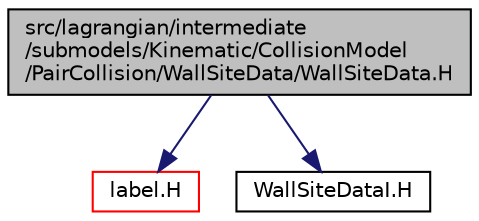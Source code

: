 digraph "src/lagrangian/intermediate/submodels/Kinematic/CollisionModel/PairCollision/WallSiteData/WallSiteData.H"
{
  bgcolor="transparent";
  edge [fontname="Helvetica",fontsize="10",labelfontname="Helvetica",labelfontsize="10"];
  node [fontname="Helvetica",fontsize="10",shape=record];
  Node1 [label="src/lagrangian/intermediate\l/submodels/Kinematic/CollisionModel\l/PairCollision/WallSiteData/WallSiteData.H",height=0.2,width=0.4,color="black", fillcolor="grey75", style="filled", fontcolor="black"];
  Node1 -> Node2 [color="midnightblue",fontsize="10",style="solid",fontname="Helvetica"];
  Node2 [label="label.H",height=0.2,width=0.4,color="red",URL="$a09222.html"];
  Node1 -> Node3 [color="midnightblue",fontsize="10",style="solid",fontname="Helvetica"];
  Node3 [label="WallSiteDataI.H",height=0.2,width=0.4,color="black",URL="$a06955.html"];
}
